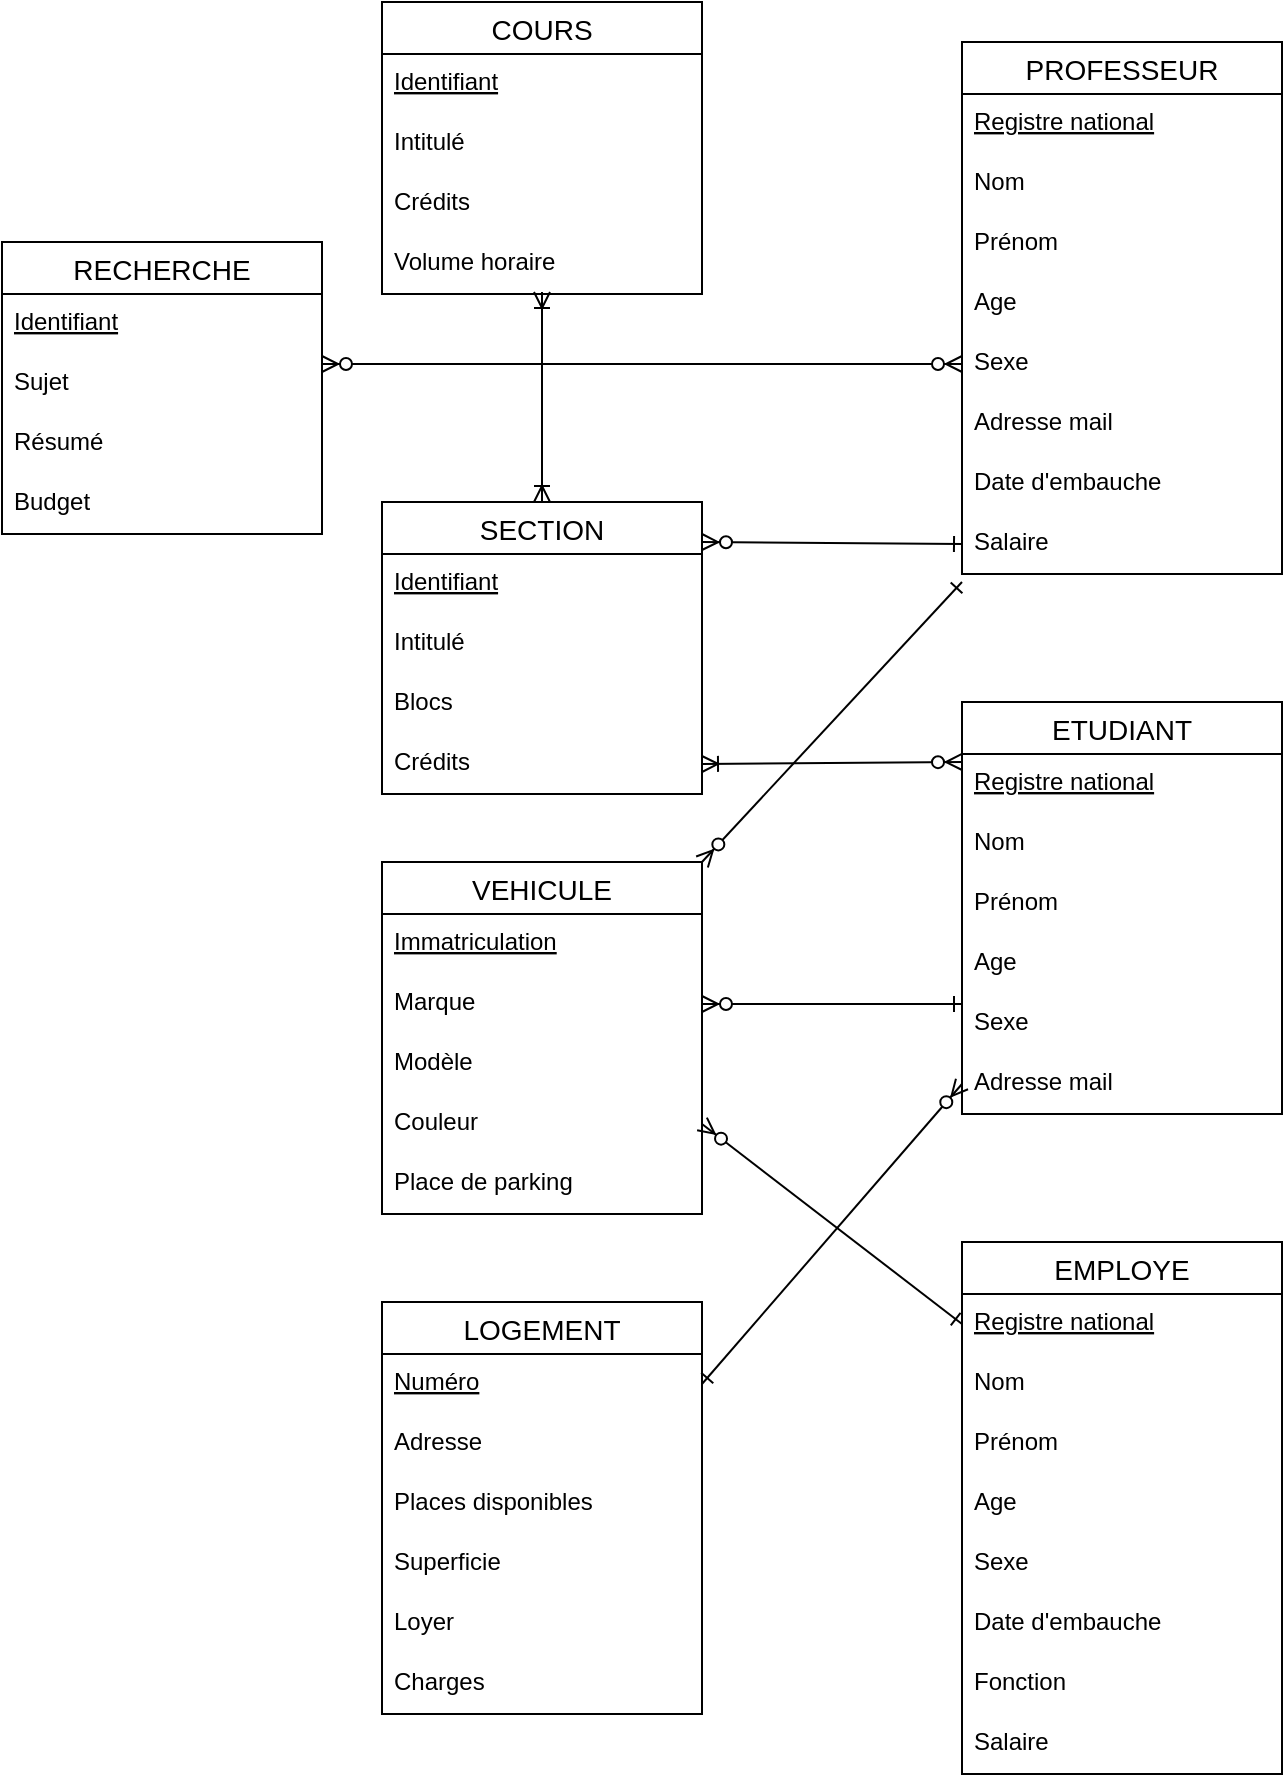 <mxfile version="14.4.3" type="github">
  <diagram id="R2lEEEUBdFMjLlhIrx00" name="Page-1">
    <mxGraphModel dx="1422" dy="762" grid="1" gridSize="10" guides="1" tooltips="1" connect="1" arrows="1" fold="1" page="1" pageScale="1" pageWidth="850" pageHeight="1100" math="0" shadow="0" extFonts="Permanent Marker^https://fonts.googleapis.com/css?family=Permanent+Marker">
      <root>
        <mxCell id="0" />
        <mxCell id="1" parent="0" />
        <mxCell id="Pkc1GEnXVMNW0tGC9WFH-98" style="edgeStyle=none;rounded=0;orthogonalLoop=1;jettySize=auto;html=1;exitX=0;exitY=0.133;exitDx=0;exitDy=0;entryX=1;entryY=0.5;entryDx=0;entryDy=0;startArrow=ERzeroToMany;startFill=1;endArrow=ERoneToMany;endFill=0;align=right;exitPerimeter=0;" parent="1" source="Pkc1GEnXVMNW0tGC9WFH-15" target="Pkc1GEnXVMNW0tGC9WFH-54" edge="1">
          <mxGeometry relative="1" as="geometry" />
        </mxCell>
        <mxCell id="Pkc1GEnXVMNW0tGC9WFH-14" value="ETUDIANT" style="swimlane;fontStyle=0;childLayout=stackLayout;horizontal=1;startSize=26;horizontalStack=0;resizeParent=1;resizeParentMax=0;resizeLast=0;collapsible=1;marginBottom=0;align=center;fontSize=14;" parent="1" vertex="1">
          <mxGeometry x="600" y="410" width="160" height="206" as="geometry" />
        </mxCell>
        <mxCell id="Pkc1GEnXVMNW0tGC9WFH-15" value="Registre national" style="text;strokeColor=none;fillColor=none;spacingLeft=4;spacingRight=4;overflow=hidden;rotatable=0;points=[[0,0.5],[1,0.5]];portConstraint=eastwest;fontSize=12;fontStyle=4;strokeWidth=2;" parent="Pkc1GEnXVMNW0tGC9WFH-14" vertex="1">
          <mxGeometry y="26" width="160" height="30" as="geometry" />
        </mxCell>
        <mxCell id="Pkc1GEnXVMNW0tGC9WFH-16" value="Nom" style="text;strokeColor=none;fillColor=none;spacingLeft=4;spacingRight=4;overflow=hidden;rotatable=0;points=[[0,0.5],[1,0.5]];portConstraint=eastwest;fontSize=12;" parent="Pkc1GEnXVMNW0tGC9WFH-14" vertex="1">
          <mxGeometry y="56" width="160" height="30" as="geometry" />
        </mxCell>
        <mxCell id="Pkc1GEnXVMNW0tGC9WFH-17" value="Prénom" style="text;strokeColor=none;fillColor=none;spacingLeft=4;spacingRight=4;overflow=hidden;rotatable=0;points=[[0,0.5],[1,0.5]];portConstraint=eastwest;fontSize=12;" parent="Pkc1GEnXVMNW0tGC9WFH-14" vertex="1">
          <mxGeometry y="86" width="160" height="30" as="geometry" />
        </mxCell>
        <mxCell id="Pkc1GEnXVMNW0tGC9WFH-25" value="Age&#xa;" style="text;strokeColor=none;fillColor=none;spacingLeft=4;spacingRight=4;overflow=hidden;rotatable=0;points=[[0,0.5],[1,0.5]];portConstraint=eastwest;fontSize=12;" parent="Pkc1GEnXVMNW0tGC9WFH-14" vertex="1">
          <mxGeometry y="116" width="160" height="30" as="geometry" />
        </mxCell>
        <mxCell id="Pkc1GEnXVMNW0tGC9WFH-26" value="Sexe" style="text;strokeColor=none;fillColor=none;spacingLeft=4;spacingRight=4;overflow=hidden;rotatable=0;points=[[0,0.5],[1,0.5]];portConstraint=eastwest;fontSize=12;" parent="Pkc1GEnXVMNW0tGC9WFH-14" vertex="1">
          <mxGeometry y="146" width="160" height="30" as="geometry" />
        </mxCell>
        <mxCell id="Pkc1GEnXVMNW0tGC9WFH-87" value="Adresse mail" style="text;strokeColor=none;fillColor=none;spacingLeft=4;spacingRight=4;overflow=hidden;rotatable=0;points=[[0,0.5],[1,0.5]];portConstraint=eastwest;fontSize=12;" parent="Pkc1GEnXVMNW0tGC9WFH-14" vertex="1">
          <mxGeometry y="176" width="160" height="30" as="geometry" />
        </mxCell>
        <mxCell id="Pkc1GEnXVMNW0tGC9WFH-28" value="PROFESSEUR" style="swimlane;fontStyle=0;childLayout=stackLayout;horizontal=1;startSize=26;horizontalStack=0;resizeParent=1;resizeParentMax=0;resizeLast=0;collapsible=1;marginBottom=0;align=center;fontSize=14;" parent="1" vertex="1">
          <mxGeometry x="600" y="80" width="160" height="266" as="geometry" />
        </mxCell>
        <mxCell id="Pkc1GEnXVMNW0tGC9WFH-29" value="Registre national" style="text;strokeColor=none;fillColor=none;spacingLeft=4;spacingRight=4;overflow=hidden;rotatable=0;points=[[0,0.5],[1,0.5]];portConstraint=eastwest;fontSize=12;fontStyle=4;strokeWidth=2;" parent="Pkc1GEnXVMNW0tGC9WFH-28" vertex="1">
          <mxGeometry y="26" width="160" height="30" as="geometry" />
        </mxCell>
        <mxCell id="Pkc1GEnXVMNW0tGC9WFH-30" value="Nom" style="text;strokeColor=none;fillColor=none;spacingLeft=4;spacingRight=4;overflow=hidden;rotatable=0;points=[[0,0.5],[1,0.5]];portConstraint=eastwest;fontSize=12;" parent="Pkc1GEnXVMNW0tGC9WFH-28" vertex="1">
          <mxGeometry y="56" width="160" height="30" as="geometry" />
        </mxCell>
        <mxCell id="Pkc1GEnXVMNW0tGC9WFH-31" value="Prénom" style="text;strokeColor=none;fillColor=none;spacingLeft=4;spacingRight=4;overflow=hidden;rotatable=0;points=[[0,0.5],[1,0.5]];portConstraint=eastwest;fontSize=12;" parent="Pkc1GEnXVMNW0tGC9WFH-28" vertex="1">
          <mxGeometry y="86" width="160" height="30" as="geometry" />
        </mxCell>
        <mxCell id="Pkc1GEnXVMNW0tGC9WFH-32" value="Age&#xa;" style="text;strokeColor=none;fillColor=none;spacingLeft=4;spacingRight=4;overflow=hidden;rotatable=0;points=[[0,0.5],[1,0.5]];portConstraint=eastwest;fontSize=12;" parent="Pkc1GEnXVMNW0tGC9WFH-28" vertex="1">
          <mxGeometry y="116" width="160" height="30" as="geometry" />
        </mxCell>
        <mxCell id="Pkc1GEnXVMNW0tGC9WFH-33" value="Sexe" style="text;strokeColor=none;fillColor=none;spacingLeft=4;spacingRight=4;overflow=hidden;rotatable=0;points=[[0,0.5],[1,0.5]];portConstraint=eastwest;fontSize=12;" parent="Pkc1GEnXVMNW0tGC9WFH-28" vertex="1">
          <mxGeometry y="146" width="160" height="30" as="geometry" />
        </mxCell>
        <mxCell id="Pkc1GEnXVMNW0tGC9WFH-88" value="Adresse mail" style="text;strokeColor=none;fillColor=none;spacingLeft=4;spacingRight=4;overflow=hidden;rotatable=0;points=[[0,0.5],[1,0.5]];portConstraint=eastwest;fontSize=12;" parent="Pkc1GEnXVMNW0tGC9WFH-28" vertex="1">
          <mxGeometry y="176" width="160" height="30" as="geometry" />
        </mxCell>
        <mxCell id="Pkc1GEnXVMNW0tGC9WFH-34" value="Date d&#39;embauche" style="text;strokeColor=none;fillColor=none;spacingLeft=4;spacingRight=4;overflow=hidden;rotatable=0;points=[[0,0.5],[1,0.5]];portConstraint=eastwest;fontSize=12;" parent="Pkc1GEnXVMNW0tGC9WFH-28" vertex="1">
          <mxGeometry y="206" width="160" height="30" as="geometry" />
        </mxCell>
        <mxCell id="Pkc1GEnXVMNW0tGC9WFH-55" value="Salaire" style="text;strokeColor=none;fillColor=none;spacingLeft=4;spacingRight=4;overflow=hidden;rotatable=0;points=[[0,0.5],[1,0.5]];portConstraint=eastwest;fontSize=12;" parent="Pkc1GEnXVMNW0tGC9WFH-28" vertex="1">
          <mxGeometry y="236" width="160" height="30" as="geometry" />
        </mxCell>
        <mxCell id="Pkc1GEnXVMNW0tGC9WFH-35" value="EMPLOYE" style="swimlane;fontStyle=0;childLayout=stackLayout;horizontal=1;startSize=26;horizontalStack=0;resizeParent=1;resizeParentMax=0;resizeLast=0;collapsible=1;marginBottom=0;align=center;fontSize=14;" parent="1" vertex="1">
          <mxGeometry x="600" y="680" width="160" height="266" as="geometry" />
        </mxCell>
        <mxCell id="Pkc1GEnXVMNW0tGC9WFH-89" value="Registre national" style="text;strokeColor=none;fillColor=none;spacingLeft=4;spacingRight=4;overflow=hidden;rotatable=0;points=[[0,0.5],[1,0.5]];portConstraint=eastwest;fontSize=12;fontStyle=4;strokeWidth=2;" parent="Pkc1GEnXVMNW0tGC9WFH-35" vertex="1">
          <mxGeometry y="26" width="160" height="30" as="geometry" />
        </mxCell>
        <mxCell id="Pkc1GEnXVMNW0tGC9WFH-37" value="Nom" style="text;strokeColor=none;fillColor=none;spacingLeft=4;spacingRight=4;overflow=hidden;rotatable=0;points=[[0,0.5],[1,0.5]];portConstraint=eastwest;fontSize=12;fontStyle=0" parent="Pkc1GEnXVMNW0tGC9WFH-35" vertex="1">
          <mxGeometry y="56" width="160" height="30" as="geometry" />
        </mxCell>
        <mxCell id="Pkc1GEnXVMNW0tGC9WFH-38" value="Prénom" style="text;strokeColor=none;fillColor=none;spacingLeft=4;spacingRight=4;overflow=hidden;rotatable=0;points=[[0,0.5],[1,0.5]];portConstraint=eastwest;fontSize=12;fontStyle=0" parent="Pkc1GEnXVMNW0tGC9WFH-35" vertex="1">
          <mxGeometry y="86" width="160" height="30" as="geometry" />
        </mxCell>
        <mxCell id="Pkc1GEnXVMNW0tGC9WFH-39" value="Age&#xa;" style="text;strokeColor=none;fillColor=none;spacingLeft=4;spacingRight=4;overflow=hidden;rotatable=0;points=[[0,0.5],[1,0.5]];portConstraint=eastwest;fontSize=12;" parent="Pkc1GEnXVMNW0tGC9WFH-35" vertex="1">
          <mxGeometry y="116" width="160" height="30" as="geometry" />
        </mxCell>
        <mxCell id="Pkc1GEnXVMNW0tGC9WFH-40" value="Sexe" style="text;strokeColor=none;fillColor=none;spacingLeft=4;spacingRight=4;overflow=hidden;rotatable=0;points=[[0,0.5],[1,0.5]];portConstraint=eastwest;fontSize=12;" parent="Pkc1GEnXVMNW0tGC9WFH-35" vertex="1">
          <mxGeometry y="146" width="160" height="30" as="geometry" />
        </mxCell>
        <mxCell id="Pkc1GEnXVMNW0tGC9WFH-41" value="Date d&#39;embauche" style="text;strokeColor=none;fillColor=none;spacingLeft=4;spacingRight=4;overflow=hidden;rotatable=0;points=[[0,0.5],[1,0.5]];portConstraint=eastwest;fontSize=12;" parent="Pkc1GEnXVMNW0tGC9WFH-35" vertex="1">
          <mxGeometry y="176" width="160" height="30" as="geometry" />
        </mxCell>
        <mxCell id="Pkc1GEnXVMNW0tGC9WFH-42" value="Fonction" style="text;strokeColor=none;fillColor=none;spacingLeft=4;spacingRight=4;overflow=hidden;rotatable=0;points=[[0,0.5],[1,0.5]];portConstraint=eastwest;fontSize=12;" parent="Pkc1GEnXVMNW0tGC9WFH-35" vertex="1">
          <mxGeometry y="206" width="160" height="30" as="geometry" />
        </mxCell>
        <mxCell id="Pkc1GEnXVMNW0tGC9WFH-56" value="Salaire" style="text;strokeColor=none;fillColor=none;spacingLeft=4;spacingRight=4;overflow=hidden;rotatable=0;points=[[0,0.5],[1,0.5]];portConstraint=eastwest;fontSize=12;" parent="Pkc1GEnXVMNW0tGC9WFH-35" vertex="1">
          <mxGeometry y="236" width="160" height="30" as="geometry" />
        </mxCell>
        <mxCell id="Pkc1GEnXVMNW0tGC9WFH-99" style="edgeStyle=none;rounded=0;orthogonalLoop=1;jettySize=auto;html=1;entryX=0;entryY=0.5;entryDx=0;entryDy=0;startArrow=ERzeroToMany;startFill=1;endArrow=ERone;endFill=0;align=right;exitX=1;exitY=0.137;exitDx=0;exitDy=0;exitPerimeter=0;" parent="1" source="Pkc1GEnXVMNW0tGC9WFH-48" target="Pkc1GEnXVMNW0tGC9WFH-55" edge="1">
          <mxGeometry relative="1" as="geometry">
            <mxPoint x="460" y="331" as="sourcePoint" />
          </mxGeometry>
        </mxCell>
        <mxCell id="Pkc1GEnXVMNW0tGC9WFH-48" value="SECTION" style="swimlane;fontStyle=0;childLayout=stackLayout;horizontal=1;startSize=26;horizontalStack=0;resizeParent=1;resizeParentMax=0;resizeLast=0;collapsible=1;marginBottom=0;align=center;fontSize=14;" parent="1" vertex="1">
          <mxGeometry x="310" y="310" width="160" height="146" as="geometry" />
        </mxCell>
        <mxCell id="Pkc1GEnXVMNW0tGC9WFH-49" value="Identifiant" style="text;strokeColor=none;fillColor=none;spacingLeft=4;spacingRight=4;overflow=hidden;rotatable=0;points=[[0,0.5],[1,0.5]];portConstraint=eastwest;fontSize=12;fontStyle=4;strokeWidth=2;" parent="Pkc1GEnXVMNW0tGC9WFH-48" vertex="1">
          <mxGeometry y="26" width="160" height="30" as="geometry" />
        </mxCell>
        <mxCell id="Pkc1GEnXVMNW0tGC9WFH-50" value="Intitulé" style="text;strokeColor=none;fillColor=none;spacingLeft=4;spacingRight=4;overflow=hidden;rotatable=0;points=[[0,0.5],[1,0.5]];portConstraint=eastwest;fontSize=12;" parent="Pkc1GEnXVMNW0tGC9WFH-48" vertex="1">
          <mxGeometry y="56" width="160" height="30" as="geometry" />
        </mxCell>
        <mxCell id="Pkc1GEnXVMNW0tGC9WFH-51" value="Blocs&#xa;" style="text;strokeColor=none;fillColor=none;spacingLeft=4;spacingRight=4;overflow=hidden;rotatable=0;points=[[0,0.5],[1,0.5]];portConstraint=eastwest;fontSize=12;" parent="Pkc1GEnXVMNW0tGC9WFH-48" vertex="1">
          <mxGeometry y="86" width="160" height="30" as="geometry" />
        </mxCell>
        <mxCell id="Pkc1GEnXVMNW0tGC9WFH-54" value="Crédits" style="text;strokeColor=none;fillColor=none;spacingLeft=4;spacingRight=4;overflow=hidden;rotatable=0;points=[[0,0.5],[1,0.5]];portConstraint=eastwest;fontSize=12;" parent="Pkc1GEnXVMNW0tGC9WFH-48" vertex="1">
          <mxGeometry y="116" width="160" height="30" as="geometry" />
        </mxCell>
        <mxCell id="Pkc1GEnXVMNW0tGC9WFH-94" style="edgeStyle=orthogonalEdgeStyle;rounded=0;orthogonalLoop=1;jettySize=auto;html=1;startArrow=ERoneToMany;startFill=0;endArrow=ERoneToMany;endFill=0;align=right;exitX=0.5;exitY=0.967;exitDx=0;exitDy=0;exitPerimeter=0;" parent="1" source="Pkc1GEnXVMNW0tGC9WFH-66" target="Pkc1GEnXVMNW0tGC9WFH-48" edge="1">
          <mxGeometry relative="1" as="geometry">
            <mxPoint x="400" y="206" as="sourcePoint" />
          </mxGeometry>
        </mxCell>
        <mxCell id="Pkc1GEnXVMNW0tGC9WFH-61" value="COURS" style="swimlane;fontStyle=0;childLayout=stackLayout;horizontal=1;startSize=26;horizontalStack=0;resizeParent=1;resizeParentMax=0;resizeLast=0;collapsible=1;marginBottom=0;align=center;fontSize=14;" parent="1" vertex="1">
          <mxGeometry x="310" y="60" width="160" height="146" as="geometry" />
        </mxCell>
        <mxCell id="Pkc1GEnXVMNW0tGC9WFH-62" value="Identifiant" style="text;strokeColor=none;fillColor=none;spacingLeft=4;spacingRight=4;overflow=hidden;rotatable=0;points=[[0,0.5],[1,0.5]];portConstraint=eastwest;fontSize=12;fontStyle=4;strokeWidth=2;" parent="Pkc1GEnXVMNW0tGC9WFH-61" vertex="1">
          <mxGeometry y="26" width="160" height="30" as="geometry" />
        </mxCell>
        <mxCell id="Pkc1GEnXVMNW0tGC9WFH-63" value="Intitulé" style="text;strokeColor=none;fillColor=none;spacingLeft=4;spacingRight=4;overflow=hidden;rotatable=0;points=[[0,0.5],[1,0.5]];portConstraint=eastwest;fontSize=12;" parent="Pkc1GEnXVMNW0tGC9WFH-61" vertex="1">
          <mxGeometry y="56" width="160" height="30" as="geometry" />
        </mxCell>
        <mxCell id="Pkc1GEnXVMNW0tGC9WFH-65" value="Crédits" style="text;strokeColor=none;fillColor=none;spacingLeft=4;spacingRight=4;overflow=hidden;rotatable=0;points=[[0,0.5],[1,0.5]];portConstraint=eastwest;fontSize=12;" parent="Pkc1GEnXVMNW0tGC9WFH-61" vertex="1">
          <mxGeometry y="86" width="160" height="30" as="geometry" />
        </mxCell>
        <mxCell id="Pkc1GEnXVMNW0tGC9WFH-66" value="Volume horaire" style="text;strokeColor=none;fillColor=none;spacingLeft=4;spacingRight=4;overflow=hidden;rotatable=0;points=[[0,0.5],[1,0.5]];portConstraint=eastwest;fontSize=12;" parent="Pkc1GEnXVMNW0tGC9WFH-61" vertex="1">
          <mxGeometry y="116" width="160" height="30" as="geometry" />
        </mxCell>
        <mxCell id="Pkc1GEnXVMNW0tGC9WFH-95" style="rounded=0;orthogonalLoop=1;jettySize=auto;html=1;exitX=1;exitY=0;exitDx=0;exitDy=0;entryX=0;entryY=1.133;entryDx=0;entryDy=0;entryPerimeter=0;startArrow=ERzeroToMany;startFill=1;endArrow=ERone;endFill=0;align=right;" parent="1" source="Pkc1GEnXVMNW0tGC9WFH-68" target="Pkc1GEnXVMNW0tGC9WFH-55" edge="1">
          <mxGeometry relative="1" as="geometry" />
        </mxCell>
        <mxCell id="Pkc1GEnXVMNW0tGC9WFH-68" value="VEHICULE" style="swimlane;fontStyle=0;childLayout=stackLayout;horizontal=1;startSize=26;horizontalStack=0;resizeParent=1;resizeParentMax=0;resizeLast=0;collapsible=1;marginBottom=0;align=center;fontSize=14;" parent="1" vertex="1">
          <mxGeometry x="310" y="490" width="160" height="176" as="geometry" />
        </mxCell>
        <mxCell id="Pkc1GEnXVMNW0tGC9WFH-69" value="Immatriculation" style="text;strokeColor=none;fillColor=none;spacingLeft=4;spacingRight=4;overflow=hidden;rotatable=0;points=[[0,0.5],[1,0.5]];portConstraint=eastwest;fontSize=12;fontStyle=4;strokeWidth=2;" parent="Pkc1GEnXVMNW0tGC9WFH-68" vertex="1">
          <mxGeometry y="26" width="160" height="30" as="geometry" />
        </mxCell>
        <mxCell id="Pkc1GEnXVMNW0tGC9WFH-70" value="Marque" style="text;strokeColor=none;fillColor=none;spacingLeft=4;spacingRight=4;overflow=hidden;rotatable=0;points=[[0,0.5],[1,0.5]];portConstraint=eastwest;fontSize=12;" parent="Pkc1GEnXVMNW0tGC9WFH-68" vertex="1">
          <mxGeometry y="56" width="160" height="30" as="geometry" />
        </mxCell>
        <mxCell id="Pkc1GEnXVMNW0tGC9WFH-71" value="Modèle" style="text;strokeColor=none;fillColor=none;spacingLeft=4;spacingRight=4;overflow=hidden;rotatable=0;points=[[0,0.5],[1,0.5]];portConstraint=eastwest;fontSize=12;" parent="Pkc1GEnXVMNW0tGC9WFH-68" vertex="1">
          <mxGeometry y="86" width="160" height="30" as="geometry" />
        </mxCell>
        <mxCell id="Pkc1GEnXVMNW0tGC9WFH-73" value="Couleur" style="text;strokeColor=none;fillColor=none;spacingLeft=4;spacingRight=4;overflow=hidden;rotatable=0;points=[[0,0.5],[1,0.5]];portConstraint=eastwest;fontSize=12;" parent="Pkc1GEnXVMNW0tGC9WFH-68" vertex="1">
          <mxGeometry y="116" width="160" height="30" as="geometry" />
        </mxCell>
        <mxCell id="Pkc1GEnXVMNW0tGC9WFH-72" value="Place de parking" style="text;strokeColor=none;fillColor=none;spacingLeft=4;spacingRight=4;overflow=hidden;rotatable=0;points=[[0,0.5],[1,0.5]];portConstraint=eastwest;fontSize=12;" parent="Pkc1GEnXVMNW0tGC9WFH-68" vertex="1">
          <mxGeometry y="146" width="160" height="30" as="geometry" />
        </mxCell>
        <mxCell id="Pkc1GEnXVMNW0tGC9WFH-74" value="LOGEMENT" style="swimlane;fontStyle=0;childLayout=stackLayout;horizontal=1;startSize=26;horizontalStack=0;resizeParent=1;resizeParentMax=0;resizeLast=0;collapsible=1;marginBottom=0;align=center;fontSize=14;" parent="1" vertex="1">
          <mxGeometry x="310" y="710" width="160" height="206" as="geometry" />
        </mxCell>
        <mxCell id="Pkc1GEnXVMNW0tGC9WFH-75" value="Numéro" style="text;strokeColor=none;fillColor=none;spacingLeft=4;spacingRight=4;overflow=hidden;rotatable=0;points=[[0,0.5],[1,0.5]];portConstraint=eastwest;fontSize=12;fontStyle=4;strokeWidth=2;" parent="Pkc1GEnXVMNW0tGC9WFH-74" vertex="1">
          <mxGeometry y="26" width="160" height="30" as="geometry" />
        </mxCell>
        <mxCell id="Pkc1GEnXVMNW0tGC9WFH-76" value="Adresse" style="text;strokeColor=none;fillColor=none;spacingLeft=4;spacingRight=4;overflow=hidden;rotatable=0;points=[[0,0.5],[1,0.5]];portConstraint=eastwest;fontSize=12;" parent="Pkc1GEnXVMNW0tGC9WFH-74" vertex="1">
          <mxGeometry y="56" width="160" height="30" as="geometry" />
        </mxCell>
        <mxCell id="Pkc1GEnXVMNW0tGC9WFH-77" value="Places disponibles" style="text;strokeColor=none;fillColor=none;spacingLeft=4;spacingRight=4;overflow=hidden;rotatable=0;points=[[0,0.5],[1,0.5]];portConstraint=eastwest;fontSize=12;" parent="Pkc1GEnXVMNW0tGC9WFH-74" vertex="1">
          <mxGeometry y="86" width="160" height="30" as="geometry" />
        </mxCell>
        <mxCell id="Pkc1GEnXVMNW0tGC9WFH-78" value="Superficie" style="text;strokeColor=none;fillColor=none;spacingLeft=4;spacingRight=4;overflow=hidden;rotatable=0;points=[[0,0.5],[1,0.5]];portConstraint=eastwest;fontSize=12;" parent="Pkc1GEnXVMNW0tGC9WFH-74" vertex="1">
          <mxGeometry y="116" width="160" height="30" as="geometry" />
        </mxCell>
        <mxCell id="Pkc1GEnXVMNW0tGC9WFH-79" value="Loyer" style="text;strokeColor=none;fillColor=none;spacingLeft=4;spacingRight=4;overflow=hidden;rotatable=0;points=[[0,0.5],[1,0.5]];portConstraint=eastwest;fontSize=12;" parent="Pkc1GEnXVMNW0tGC9WFH-74" vertex="1">
          <mxGeometry y="146" width="160" height="30" as="geometry" />
        </mxCell>
        <mxCell id="Pkc1GEnXVMNW0tGC9WFH-80" value="Charges" style="text;strokeColor=none;fillColor=none;spacingLeft=4;spacingRight=4;overflow=hidden;rotatable=0;points=[[0,0.5],[1,0.5]];portConstraint=eastwest;fontSize=12;" parent="Pkc1GEnXVMNW0tGC9WFH-74" vertex="1">
          <mxGeometry y="176" width="160" height="30" as="geometry" />
        </mxCell>
        <mxCell id="Pkc1GEnXVMNW0tGC9WFH-81" value="RECHERCHE" style="swimlane;fontStyle=0;childLayout=stackLayout;horizontal=1;startSize=26;horizontalStack=0;resizeParent=1;resizeParentMax=0;resizeLast=0;collapsible=1;marginBottom=0;align=center;fontSize=14;" parent="1" vertex="1">
          <mxGeometry x="120" y="180" width="160" height="146" as="geometry" />
        </mxCell>
        <mxCell id="Pkc1GEnXVMNW0tGC9WFH-82" value="Identifiant" style="text;strokeColor=none;fillColor=none;spacingLeft=4;spacingRight=4;overflow=hidden;rotatable=0;points=[[0,0.5],[1,0.5]];portConstraint=eastwest;fontSize=12;fontStyle=4;strokeWidth=2;" parent="Pkc1GEnXVMNW0tGC9WFH-81" vertex="1">
          <mxGeometry y="26" width="160" height="30" as="geometry" />
        </mxCell>
        <mxCell id="Pkc1GEnXVMNW0tGC9WFH-83" value="Sujet" style="text;strokeColor=none;fillColor=none;spacingLeft=4;spacingRight=4;overflow=hidden;rotatable=0;points=[[0,0.5],[1,0.5]];portConstraint=eastwest;fontSize=12;" parent="Pkc1GEnXVMNW0tGC9WFH-81" vertex="1">
          <mxGeometry y="56" width="160" height="30" as="geometry" />
        </mxCell>
        <mxCell id="Pkc1GEnXVMNW0tGC9WFH-84" value="Résumé" style="text;strokeColor=none;fillColor=none;spacingLeft=4;spacingRight=4;overflow=hidden;rotatable=0;points=[[0,0.5],[1,0.5]];portConstraint=eastwest;fontSize=12;" parent="Pkc1GEnXVMNW0tGC9WFH-81" vertex="1">
          <mxGeometry y="86" width="160" height="30" as="geometry" />
        </mxCell>
        <mxCell id="Pkc1GEnXVMNW0tGC9WFH-85" value="Budget" style="text;strokeColor=none;fillColor=none;spacingLeft=4;spacingRight=4;overflow=hidden;rotatable=0;points=[[0,0.5],[1,0.5]];portConstraint=eastwest;fontSize=12;" parent="Pkc1GEnXVMNW0tGC9WFH-81" vertex="1">
          <mxGeometry y="116" width="160" height="30" as="geometry" />
        </mxCell>
        <mxCell id="Pkc1GEnXVMNW0tGC9WFH-93" style="edgeStyle=orthogonalEdgeStyle;rounded=0;orthogonalLoop=1;jettySize=auto;html=1;exitX=0;exitY=0.5;exitDx=0;exitDy=0;startArrow=ERzeroToMany;startFill=1;endArrow=ERzeroToMany;endFill=1;align=right;" parent="1" source="Pkc1GEnXVMNW0tGC9WFH-33" target="Pkc1GEnXVMNW0tGC9WFH-83" edge="1">
          <mxGeometry relative="1" as="geometry">
            <Array as="points">
              <mxPoint x="410" y="241" />
              <mxPoint x="410" y="241" />
            </Array>
          </mxGeometry>
        </mxCell>
        <mxCell id="Pkc1GEnXVMNW0tGC9WFH-96" style="edgeStyle=none;rounded=0;orthogonalLoop=1;jettySize=auto;html=1;startArrow=ERone;startFill=0;endArrow=ERzeroToMany;endFill=1;align=right;entryX=1;entryY=0.5;entryDx=0;entryDy=0;exitX=0;exitY=0.167;exitDx=0;exitDy=0;exitPerimeter=0;" parent="1" source="Pkc1GEnXVMNW0tGC9WFH-26" target="Pkc1GEnXVMNW0tGC9WFH-70" edge="1">
          <mxGeometry relative="1" as="geometry">
            <Array as="points" />
          </mxGeometry>
        </mxCell>
        <mxCell id="Pkc1GEnXVMNW0tGC9WFH-100" style="edgeStyle=none;rounded=0;orthogonalLoop=1;jettySize=auto;html=1;exitX=0;exitY=0.5;exitDx=0;exitDy=0;entryX=1;entryY=0.5;entryDx=0;entryDy=0;startArrow=ERzeroToMany;startFill=1;endArrow=ERone;endFill=0;align=right;" parent="1" source="Pkc1GEnXVMNW0tGC9WFH-87" target="Pkc1GEnXVMNW0tGC9WFH-75" edge="1">
          <mxGeometry relative="1" as="geometry" />
        </mxCell>
        <mxCell id="Pkc1GEnXVMNW0tGC9WFH-101" style="edgeStyle=none;rounded=0;orthogonalLoop=1;jettySize=auto;html=1;exitX=0;exitY=0.5;exitDx=0;exitDy=0;entryX=1;entryY=0.5;entryDx=0;entryDy=0;startArrow=ERone;startFill=0;endArrow=ERzeroToMany;endFill=1;align=right;" parent="1" source="Pkc1GEnXVMNW0tGC9WFH-89" target="Pkc1GEnXVMNW0tGC9WFH-73" edge="1">
          <mxGeometry relative="1" as="geometry" />
        </mxCell>
      </root>
    </mxGraphModel>
  </diagram>
</mxfile>
